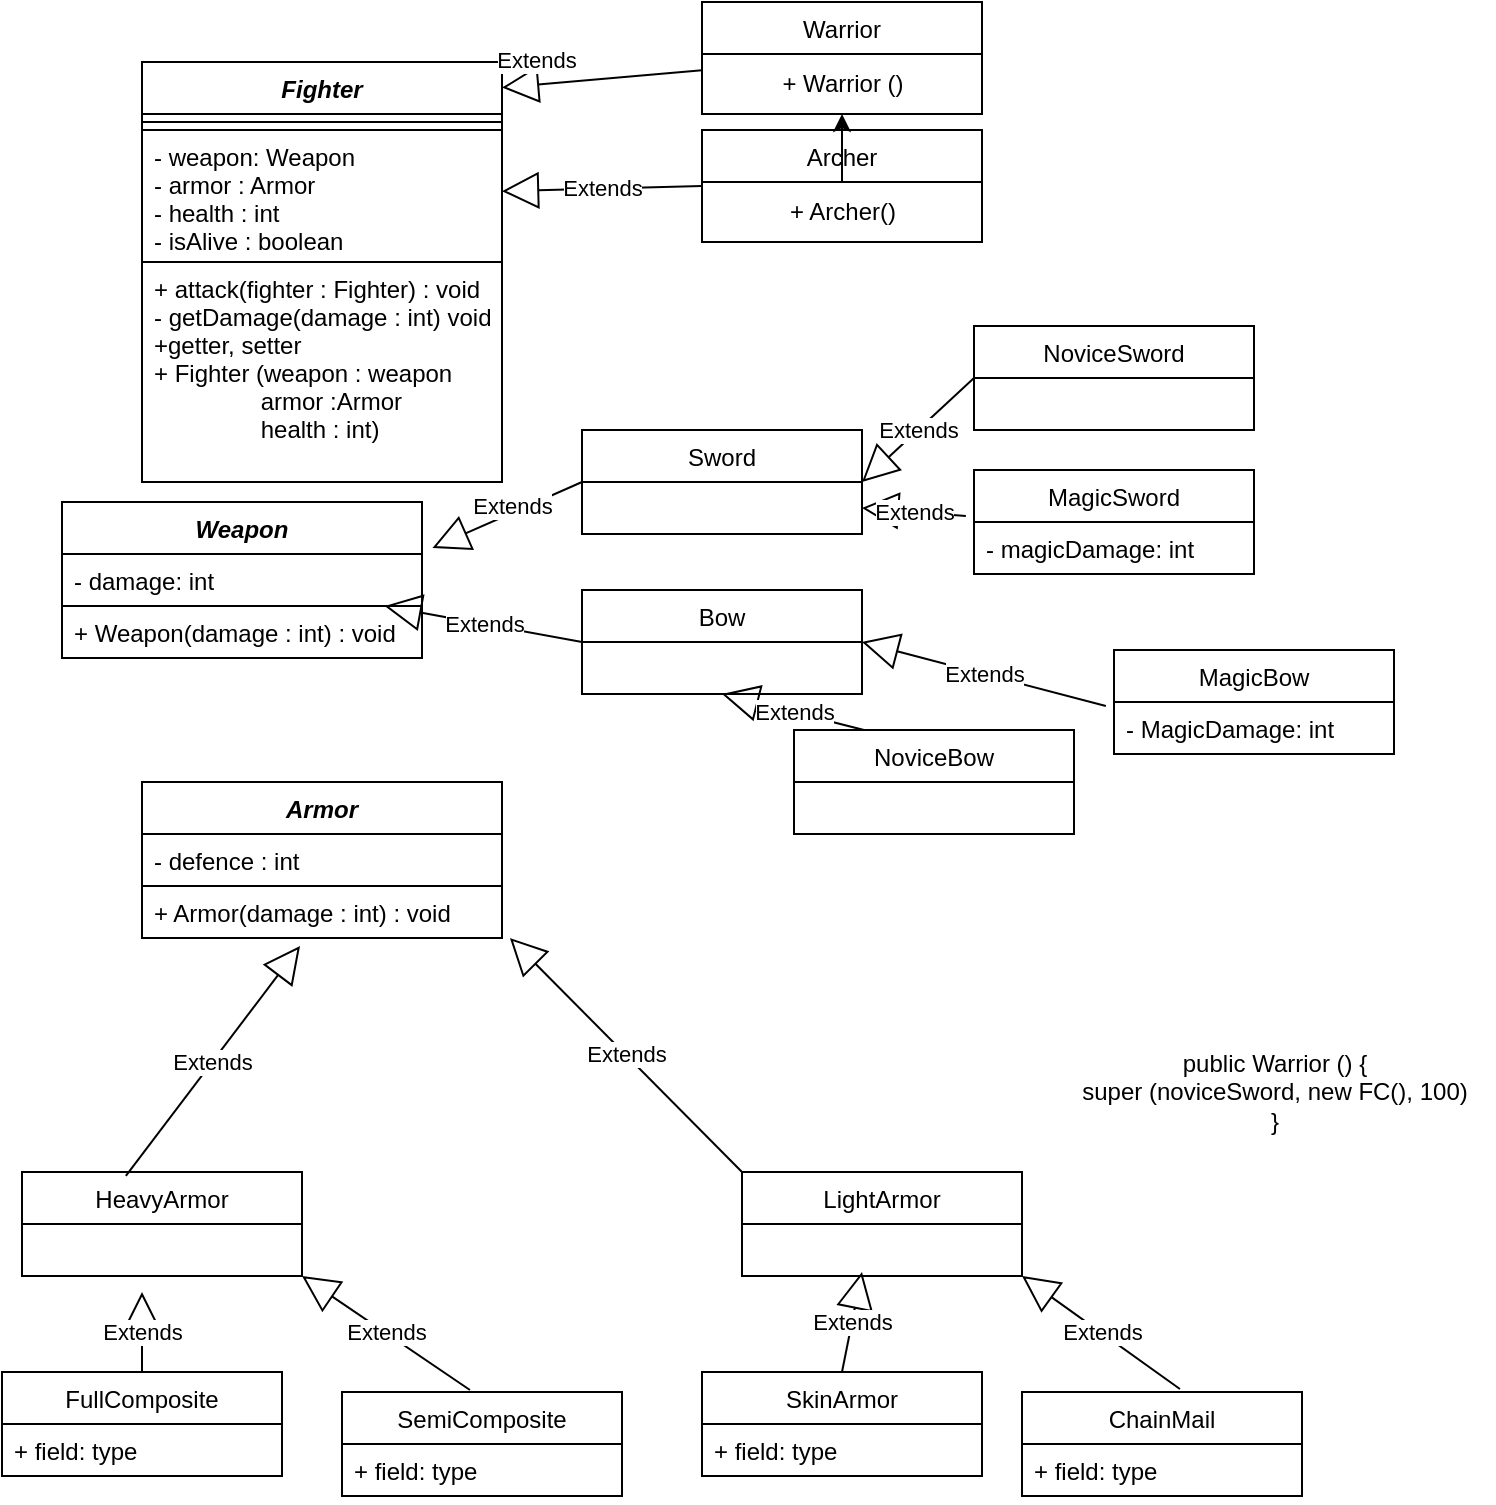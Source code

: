 <mxfile version="20.5.3" type="embed"><diagram id="nplhZZoTZ9FXqsf-cTwm" name="Страница 1"><mxGraphModel dx="730" dy="567" grid="1" gridSize="10" guides="1" tooltips="1" connect="1" arrows="1" fold="1" page="1" pageScale="1" pageWidth="827" pageHeight="1169" math="0" shadow="0"><root><mxCell id="0"/><mxCell id="1" parent="0"/><mxCell id="DtVJJxLxXrQN9yaaPmi0-1" value="Fighter" style="swimlane;fontStyle=3;align=center;verticalAlign=top;childLayout=stackLayout;horizontal=1;startSize=26;horizontalStack=0;resizeParent=1;resizeParentMax=0;resizeLast=0;collapsible=1;marginBottom=0;" parent="1" vertex="1"><mxGeometry x="80" y="40" width="180" height="210" as="geometry"/></mxCell><mxCell id="DtVJJxLxXrQN9yaaPmi0-3" value="" style="line;strokeWidth=1;fillColor=none;align=left;verticalAlign=middle;spacingTop=-1;spacingLeft=3;spacingRight=3;rotatable=0;labelPosition=right;points=[];portConstraint=eastwest;strokeColor=inherit;" parent="DtVJJxLxXrQN9yaaPmi0-1" vertex="1"><mxGeometry y="26" width="180" height="8" as="geometry"/></mxCell><mxCell id="DtVJJxLxXrQN9yaaPmi0-2" value="- weapon: Weapon&#10;- armor : Armor&#10;- health : int&#10;- isAlive : boolean" style="text;strokeColor=default;fillColor=none;align=left;verticalAlign=top;spacingLeft=4;spacingRight=4;overflow=hidden;rotatable=0;points=[[0,0.5],[1,0.5]];portConstraint=eastwest;" parent="DtVJJxLxXrQN9yaaPmi0-1" vertex="1"><mxGeometry y="34" width="180" height="66" as="geometry"/></mxCell><mxCell id="DtVJJxLxXrQN9yaaPmi0-4" value="+ attack(fighter : Fighter) : void &#10;- getDamage(damage : int) void&#10;+getter, setter&#10;+ Fighter (weapon : weapon&#10;                armor :Armor&#10;                health : int)" style="text;strokeColor=none;fillColor=none;align=left;verticalAlign=top;spacingLeft=4;spacingRight=4;overflow=hidden;rotatable=0;points=[[0,0.5],[1,0.5]];portConstraint=eastwest;" parent="DtVJJxLxXrQN9yaaPmi0-1" vertex="1"><mxGeometry y="100" width="180" height="110" as="geometry"/></mxCell><mxCell id="DtVJJxLxXrQN9yaaPmi0-5" value="Warrior" style="swimlane;fontStyle=0;childLayout=stackLayout;horizontal=1;startSize=26;fillColor=none;horizontalStack=0;resizeParent=1;resizeParentMax=0;resizeLast=0;collapsible=1;marginBottom=0;" parent="1" vertex="1"><mxGeometry x="360" y="10" width="140" height="56" as="geometry"/></mxCell><mxCell id="DtVJJxLxXrQN9yaaPmi0-91" value="+ Warrior ()" style="text;html=1;align=center;verticalAlign=middle;resizable=0;points=[];autosize=1;strokeColor=none;fillColor=none;" parent="DtVJJxLxXrQN9yaaPmi0-5" vertex="1"><mxGeometry y="26" width="140" height="30" as="geometry"/></mxCell><mxCell id="DtVJJxLxXrQN9yaaPmi0-9" value="Archer" style="swimlane;fontStyle=0;childLayout=stackLayout;horizontal=1;startSize=26;fillColor=none;horizontalStack=0;resizeParent=1;resizeParentMax=0;resizeLast=0;collapsible=1;marginBottom=0;" parent="1" vertex="1"><mxGeometry x="360" y="74" width="140" height="56" as="geometry"/></mxCell><mxCell id="DtVJJxLxXrQN9yaaPmi0-92" value="+ Archer()" style="text;html=1;align=center;verticalAlign=middle;resizable=0;points=[];autosize=1;strokeColor=none;fillColor=none;" parent="DtVJJxLxXrQN9yaaPmi0-9" vertex="1"><mxGeometry y="26" width="140" height="30" as="geometry"/></mxCell><mxCell id="DtVJJxLxXrQN9yaaPmi0-13" value="Extends" style="endArrow=block;endSize=16;endFill=0;html=1;rounded=0;exitX=0;exitY=0.5;exitDx=0;exitDy=0;" parent="1" source="DtVJJxLxXrQN9yaaPmi0-9" target="DtVJJxLxXrQN9yaaPmi0-2" edge="1"><mxGeometry width="160" relative="1" as="geometry"><mxPoint x="330" y="410" as="sourcePoint"/><mxPoint x="490" y="410" as="targetPoint"/></mxGeometry></mxCell><mxCell id="DtVJJxLxXrQN9yaaPmi0-15" value="Extends" style="endArrow=block;endSize=16;endFill=0;html=1;rounded=0;" parent="1" source="DtVJJxLxXrQN9yaaPmi0-5" edge="1"><mxGeometry x="0.647" y="-12" width="160" relative="1" as="geometry"><mxPoint x="320" y="50" as="sourcePoint"/><mxPoint x="260" y="52.8" as="targetPoint"/><mxPoint as="offset"/></mxGeometry></mxCell><mxCell id="DtVJJxLxXrQN9yaaPmi0-16" value="Weapon" style="swimlane;fontStyle=3;childLayout=stackLayout;horizontal=1;startSize=26;fillColor=none;horizontalStack=0;resizeParent=1;resizeParentMax=0;resizeLast=0;collapsible=1;marginBottom=0;" parent="1" vertex="1"><mxGeometry x="40" y="260" width="180" height="52" as="geometry"/></mxCell><mxCell id="DtVJJxLxXrQN9yaaPmi0-17" value="- damage: int" style="text;strokeColor=none;fillColor=none;align=left;verticalAlign=top;spacingLeft=4;spacingRight=4;overflow=hidden;rotatable=0;points=[[0,0.5],[1,0.5]];portConstraint=eastwest;" parent="DtVJJxLxXrQN9yaaPmi0-16" vertex="1"><mxGeometry y="26" width="180" height="26" as="geometry"/></mxCell><mxCell id="DtVJJxLxXrQN9yaaPmi0-20" value="Sword" style="swimlane;fontStyle=0;childLayout=stackLayout;horizontal=1;startSize=26;fillColor=none;horizontalStack=0;resizeParent=1;resizeParentMax=0;resizeLast=0;collapsible=1;marginBottom=0;" parent="1" vertex="1"><mxGeometry x="300" y="224" width="140" height="52" as="geometry"/></mxCell><mxCell id="DtVJJxLxXrQN9yaaPmi0-24" value="Bow" style="swimlane;fontStyle=0;childLayout=stackLayout;horizontal=1;startSize=26;fillColor=none;horizontalStack=0;resizeParent=1;resizeParentMax=0;resizeLast=0;collapsible=1;marginBottom=0;" parent="1" vertex="1"><mxGeometry x="300" y="304" width="140" height="52" as="geometry"/></mxCell><mxCell id="DtVJJxLxXrQN9yaaPmi0-28" value="Extends" style="endArrow=block;endSize=16;endFill=0;html=1;rounded=0;exitX=0;exitY=0.5;exitDx=0;exitDy=0;" parent="1" source="DtVJJxLxXrQN9yaaPmi0-24" target="DtVJJxLxXrQN9yaaPmi0-17" edge="1"><mxGeometry width="160" relative="1" as="geometry"><mxPoint x="330" y="410" as="sourcePoint"/><mxPoint x="490" y="410" as="targetPoint"/></mxGeometry></mxCell><mxCell id="DtVJJxLxXrQN9yaaPmi0-30" value="Extends" style="endArrow=block;endSize=16;endFill=0;html=1;rounded=0;exitX=0;exitY=0.5;exitDx=0;exitDy=0;entryX=1.029;entryY=-0.115;entryDx=0;entryDy=0;entryPerimeter=0;" parent="1" source="DtVJJxLxXrQN9yaaPmi0-20" target="DtVJJxLxXrQN9yaaPmi0-17" edge="1"><mxGeometry x="-0.111" y="-3" width="160" relative="1" as="geometry"><mxPoint x="224.3" y="444" as="sourcePoint"/><mxPoint x="160.004" y="430" as="targetPoint"/><mxPoint as="offset"/></mxGeometry></mxCell><mxCell id="DtVJJxLxXrQN9yaaPmi0-31" value="Armor" style="swimlane;fontStyle=3;childLayout=stackLayout;horizontal=1;startSize=26;fillColor=none;horizontalStack=0;resizeParent=1;resizeParentMax=0;resizeLast=0;collapsible=1;marginBottom=0;" parent="1" vertex="1"><mxGeometry x="80" y="400" width="180" height="52" as="geometry"/></mxCell><mxCell id="DtVJJxLxXrQN9yaaPmi0-32" value="- defence : int" style="text;strokeColor=none;fillColor=none;align=left;verticalAlign=top;spacingLeft=4;spacingRight=4;overflow=hidden;rotatable=0;points=[[0,0.5],[1,0.5]];portConstraint=eastwest;" parent="DtVJJxLxXrQN9yaaPmi0-31" vertex="1"><mxGeometry y="26" width="180" height="26" as="geometry"/></mxCell><mxCell id="DtVJJxLxXrQN9yaaPmi0-35" value="LightArmor" style="swimlane;fontStyle=0;childLayout=stackLayout;horizontal=1;startSize=26;fillColor=none;horizontalStack=0;resizeParent=1;resizeParentMax=0;resizeLast=0;collapsible=1;marginBottom=0;" parent="1" vertex="1"><mxGeometry x="380" y="595.01" width="140" height="52" as="geometry"/></mxCell><mxCell id="DtVJJxLxXrQN9yaaPmi0-39" value="HeavyArmor" style="swimlane;fontStyle=0;childLayout=stackLayout;horizontal=1;startSize=26;fillColor=none;horizontalStack=0;resizeParent=1;resizeParentMax=0;resizeLast=0;collapsible=1;marginBottom=0;" parent="1" vertex="1"><mxGeometry x="20" y="595.01" width="140" height="52" as="geometry"/></mxCell><mxCell id="DtVJJxLxXrQN9yaaPmi0-43" value="NoviceSword" style="swimlane;fontStyle=0;childLayout=stackLayout;horizontal=1;startSize=26;fillColor=none;horizontalStack=0;resizeParent=1;resizeParentMax=0;resizeLast=0;collapsible=1;marginBottom=0;" parent="1" vertex="1"><mxGeometry x="496" y="172" width="140" height="52" as="geometry"/></mxCell><mxCell id="DtVJJxLxXrQN9yaaPmi0-47" value="MagicSword" style="swimlane;fontStyle=0;childLayout=stackLayout;horizontal=1;startSize=26;fillColor=none;horizontalStack=0;resizeParent=1;resizeParentMax=0;resizeLast=0;collapsible=1;marginBottom=0;" parent="1" vertex="1"><mxGeometry x="496" y="244" width="140" height="52" as="geometry"/></mxCell><mxCell id="DtVJJxLxXrQN9yaaPmi0-48" value="- magicDamage: int" style="text;strokeColor=none;fillColor=none;align=left;verticalAlign=top;spacingLeft=4;spacingRight=4;overflow=hidden;rotatable=0;points=[[0,0.5],[1,0.5]];portConstraint=eastwest;" parent="DtVJJxLxXrQN9yaaPmi0-47" vertex="1"><mxGeometry y="26" width="140" height="26" as="geometry"/></mxCell><mxCell id="DtVJJxLxXrQN9yaaPmi0-51" value="NoviceBow" style="swimlane;fontStyle=0;childLayout=stackLayout;horizontal=1;startSize=26;fillColor=none;horizontalStack=0;resizeParent=1;resizeParentMax=0;resizeLast=0;collapsible=1;marginBottom=0;" parent="1" vertex="1"><mxGeometry x="406" y="374" width="140" height="52" as="geometry"/></mxCell><mxCell id="DtVJJxLxXrQN9yaaPmi0-55" value="MagicBow" style="swimlane;fontStyle=0;childLayout=stackLayout;horizontal=1;startSize=26;fillColor=none;horizontalStack=0;resizeParent=1;resizeParentMax=0;resizeLast=0;collapsible=1;marginBottom=0;" parent="1" vertex="1"><mxGeometry x="566" y="334" width="140" height="52" as="geometry"/></mxCell><mxCell id="DtVJJxLxXrQN9yaaPmi0-56" value="- MagicDamage: int" style="text;strokeColor=none;fillColor=none;align=left;verticalAlign=top;spacingLeft=4;spacingRight=4;overflow=hidden;rotatable=0;points=[[0,0.5],[1,0.5]];portConstraint=eastwest;" parent="DtVJJxLxXrQN9yaaPmi0-55" vertex="1"><mxGeometry y="26" width="140" height="26" as="geometry"/></mxCell><mxCell id="DtVJJxLxXrQN9yaaPmi0-59" value="FullComposite" style="swimlane;fontStyle=0;childLayout=stackLayout;horizontal=1;startSize=26;fillColor=none;horizontalStack=0;resizeParent=1;resizeParentMax=0;resizeLast=0;collapsible=1;marginBottom=0;" parent="1" vertex="1"><mxGeometry x="10" y="695.01" width="140" height="52" as="geometry"/></mxCell><mxCell id="DtVJJxLxXrQN9yaaPmi0-60" value="+ field: type" style="text;strokeColor=none;fillColor=none;align=left;verticalAlign=top;spacingLeft=4;spacingRight=4;overflow=hidden;rotatable=0;points=[[0,0.5],[1,0.5]];portConstraint=eastwest;" parent="DtVJJxLxXrQN9yaaPmi0-59" vertex="1"><mxGeometry y="26" width="140" height="26" as="geometry"/></mxCell><mxCell id="DtVJJxLxXrQN9yaaPmi0-63" value="SemiComposite" style="swimlane;fontStyle=0;childLayout=stackLayout;horizontal=1;startSize=26;fillColor=none;horizontalStack=0;resizeParent=1;resizeParentMax=0;resizeLast=0;collapsible=1;marginBottom=0;" parent="1" vertex="1"><mxGeometry x="180" y="705.01" width="140" height="52" as="geometry"/></mxCell><mxCell id="DtVJJxLxXrQN9yaaPmi0-64" value="+ field: type" style="text;strokeColor=none;fillColor=none;align=left;verticalAlign=top;spacingLeft=4;spacingRight=4;overflow=hidden;rotatable=0;points=[[0,0.5],[1,0.5]];portConstraint=eastwest;" parent="DtVJJxLxXrQN9yaaPmi0-63" vertex="1"><mxGeometry y="26" width="140" height="26" as="geometry"/></mxCell><mxCell id="DtVJJxLxXrQN9yaaPmi0-67" value="SkinArmor" style="swimlane;fontStyle=0;childLayout=stackLayout;horizontal=1;startSize=26;fillColor=none;horizontalStack=0;resizeParent=1;resizeParentMax=0;resizeLast=0;collapsible=1;marginBottom=0;" parent="1" vertex="1"><mxGeometry x="360" y="695.01" width="140" height="52" as="geometry"/></mxCell><mxCell id="DtVJJxLxXrQN9yaaPmi0-68" value="+ field: type" style="text;strokeColor=none;fillColor=none;align=left;verticalAlign=top;spacingLeft=4;spacingRight=4;overflow=hidden;rotatable=0;points=[[0,0.5],[1,0.5]];portConstraint=eastwest;" parent="DtVJJxLxXrQN9yaaPmi0-67" vertex="1"><mxGeometry y="26" width="140" height="26" as="geometry"/></mxCell><mxCell id="DtVJJxLxXrQN9yaaPmi0-71" value="ChainMail" style="swimlane;fontStyle=0;childLayout=stackLayout;horizontal=1;startSize=26;fillColor=none;horizontalStack=0;resizeParent=1;resizeParentMax=0;resizeLast=0;collapsible=1;marginBottom=0;" parent="1" vertex="1"><mxGeometry x="520" y="705.01" width="140" height="52" as="geometry"/></mxCell><mxCell id="DtVJJxLxXrQN9yaaPmi0-72" value="+ field: type" style="text;strokeColor=none;fillColor=none;align=left;verticalAlign=top;spacingLeft=4;spacingRight=4;overflow=hidden;rotatable=0;points=[[0,0.5],[1,0.5]];portConstraint=eastwest;" parent="DtVJJxLxXrQN9yaaPmi0-71" vertex="1"><mxGeometry y="26" width="140" height="26" as="geometry"/></mxCell><mxCell id="DtVJJxLxXrQN9yaaPmi0-75" value="Extends" style="endArrow=block;endSize=16;endFill=0;html=1;rounded=0;exitX=0.25;exitY=0;exitDx=0;exitDy=0;entryX=0.5;entryY=1;entryDx=0;entryDy=0;" parent="1" source="DtVJJxLxXrQN9yaaPmi0-51" target="DtVJJxLxXrQN9yaaPmi0-24" edge="1"><mxGeometry width="160" relative="1" as="geometry"><mxPoint x="356" y="414" as="sourcePoint"/><mxPoint x="516" y="414" as="targetPoint"/></mxGeometry></mxCell><mxCell id="DtVJJxLxXrQN9yaaPmi0-76" value="Extends" style="endArrow=block;endSize=16;endFill=0;html=1;rounded=0;exitX=0.5;exitY=0;exitDx=0;exitDy=0;" parent="1" source="DtVJJxLxXrQN9yaaPmi0-59" edge="1"><mxGeometry width="160" relative="1" as="geometry"><mxPoint x="340" y="505.01" as="sourcePoint"/><mxPoint x="80" y="655.01" as="targetPoint"/></mxGeometry></mxCell><mxCell id="DtVJJxLxXrQN9yaaPmi0-77" value="Extends" style="endArrow=block;endSize=16;endFill=0;html=1;rounded=0;exitX=0.457;exitY=-0.019;exitDx=0;exitDy=0;exitPerimeter=0;entryX=1;entryY=1;entryDx=0;entryDy=0;" parent="1" source="DtVJJxLxXrQN9yaaPmi0-63" target="DtVJJxLxXrQN9yaaPmi0-39" edge="1"><mxGeometry width="160" relative="1" as="geometry"><mxPoint x="350" y="515.01" as="sourcePoint"/><mxPoint x="510" y="515.01" as="targetPoint"/></mxGeometry></mxCell><mxCell id="DtVJJxLxXrQN9yaaPmi0-78" value="Extends" style="endArrow=block;endSize=16;endFill=0;html=1;rounded=0;exitX=0.5;exitY=0;exitDx=0;exitDy=0;" parent="1" source="DtVJJxLxXrQN9yaaPmi0-67" edge="1"><mxGeometry width="160" relative="1" as="geometry"><mxPoint x="360" y="525.01" as="sourcePoint"/><mxPoint x="440" y="645.01" as="targetPoint"/></mxGeometry></mxCell><mxCell id="DtVJJxLxXrQN9yaaPmi0-79" value="Extends" style="endArrow=block;endSize=16;endFill=0;html=1;rounded=0;exitX=0.564;exitY=-0.029;exitDx=0;exitDy=0;exitPerimeter=0;entryX=1;entryY=1;entryDx=0;entryDy=0;" parent="1" source="DtVJJxLxXrQN9yaaPmi0-71" target="DtVJJxLxXrQN9yaaPmi0-35" edge="1"><mxGeometry width="160" relative="1" as="geometry"><mxPoint x="370" y="535.01" as="sourcePoint"/><mxPoint x="530" y="535.01" as="targetPoint"/></mxGeometry></mxCell><mxCell id="DtVJJxLxXrQN9yaaPmi0-80" value="Extends" style="endArrow=block;endSize=16;endFill=0;html=1;rounded=0;exitX=-0.029;exitY=0.077;exitDx=0;exitDy=0;exitPerimeter=0;entryX=1;entryY=0.5;entryDx=0;entryDy=0;" parent="1" source="DtVJJxLxXrQN9yaaPmi0-56" target="DtVJJxLxXrQN9yaaPmi0-24" edge="1"><mxGeometry width="160" relative="1" as="geometry"><mxPoint x="406" y="464" as="sourcePoint"/><mxPoint x="566" y="464" as="targetPoint"/></mxGeometry></mxCell><mxCell id="DtVJJxLxXrQN9yaaPmi0-81" value="Extends" style="endArrow=block;endSize=16;endFill=0;html=1;rounded=0;exitX=-0.029;exitY=-0.115;exitDx=0;exitDy=0;exitPerimeter=0;entryX=1;entryY=0.75;entryDx=0;entryDy=0;" parent="1" source="DtVJJxLxXrQN9yaaPmi0-48" target="DtVJJxLxXrQN9yaaPmi0-20" edge="1"><mxGeometry width="160" relative="1" as="geometry"><mxPoint x="416" y="474" as="sourcePoint"/><mxPoint x="576" y="474" as="targetPoint"/></mxGeometry></mxCell><mxCell id="DtVJJxLxXrQN9yaaPmi0-82" value="Extends" style="endArrow=block;endSize=16;endFill=0;html=1;rounded=0;exitX=0;exitY=0.5;exitDx=0;exitDy=0;entryX=1;entryY=0.5;entryDx=0;entryDy=0;" parent="1" source="DtVJJxLxXrQN9yaaPmi0-43" target="DtVJJxLxXrQN9yaaPmi0-20" edge="1"><mxGeometry width="160" relative="1" as="geometry"><mxPoint x="426" y="484" as="sourcePoint"/><mxPoint x="586" y="484" as="targetPoint"/></mxGeometry></mxCell><mxCell id="DtVJJxLxXrQN9yaaPmi0-83" value="Extends" style="endArrow=block;endSize=16;endFill=0;html=1;rounded=0;exitX=0.371;exitY=0.038;exitDx=0;exitDy=0;exitPerimeter=0;entryX=0.439;entryY=1.154;entryDx=0;entryDy=0;entryPerimeter=0;" parent="1" source="DtVJJxLxXrQN9yaaPmi0-39" target="DtVJJxLxXrQN9yaaPmi0-89" edge="1"><mxGeometry width="160" relative="1" as="geometry"><mxPoint x="410" y="575.01" as="sourcePoint"/><mxPoint x="116.96" y="540" as="targetPoint"/></mxGeometry></mxCell><mxCell id="DtVJJxLxXrQN9yaaPmi0-84" value="Extends" style="endArrow=block;endSize=16;endFill=0;html=1;rounded=0;exitX=0;exitY=0;exitDx=0;exitDy=0;entryX=1.022;entryY=1;entryDx=0;entryDy=0;entryPerimeter=0;" parent="1" source="DtVJJxLxXrQN9yaaPmi0-35" target="DtVJJxLxXrQN9yaaPmi0-89" edge="1"><mxGeometry width="160" relative="1" as="geometry"><mxPoint x="420" y="500" as="sourcePoint"/><mxPoint x="350" y="450" as="targetPoint"/></mxGeometry></mxCell><mxCell id="DtVJJxLxXrQN9yaaPmi0-89" value="+ Armor(damage : int) : void" style="text;strokeColor=default;fillColor=none;align=left;verticalAlign=top;spacingLeft=4;spacingRight=4;overflow=hidden;rotatable=0;points=[[0,0.5],[1,0.5]];portConstraint=eastwest;" parent="1" vertex="1"><mxGeometry x="80" y="452" width="180" height="26" as="geometry"/></mxCell><mxCell id="DtVJJxLxXrQN9yaaPmi0-90" value="+ Weapon(damage : int) : void" style="text;strokeColor=default;fillColor=none;align=left;verticalAlign=top;spacingLeft=4;spacingRight=4;overflow=hidden;rotatable=0;points=[[0,0.5],[1,0.5]];portConstraint=eastwest;" parent="1" vertex="1"><mxGeometry x="40" y="312" width="180" height="26" as="geometry"/></mxCell><mxCell id="DtVJJxLxXrQN9yaaPmi0-93" value="public Warrior () {&lt;br&gt;super (noviceSword, new FC(), 100)&lt;br&gt;}" style="text;html=1;align=center;verticalAlign=middle;resizable=0;points=[];autosize=1;strokeColor=none;fillColor=none;" parent="1" vertex="1"><mxGeometry x="536" y="525" width="220" height="60" as="geometry"/></mxCell><mxCell id="2" value="" style="edgeStyle=orthogonalEdgeStyle;rounded=0;orthogonalLoop=1;jettySize=auto;html=1;" edge="1" parent="1" source="DtVJJxLxXrQN9yaaPmi0-92" target="DtVJJxLxXrQN9yaaPmi0-91"><mxGeometry relative="1" as="geometry"/></mxCell></root></mxGraphModel></diagram></mxfile>